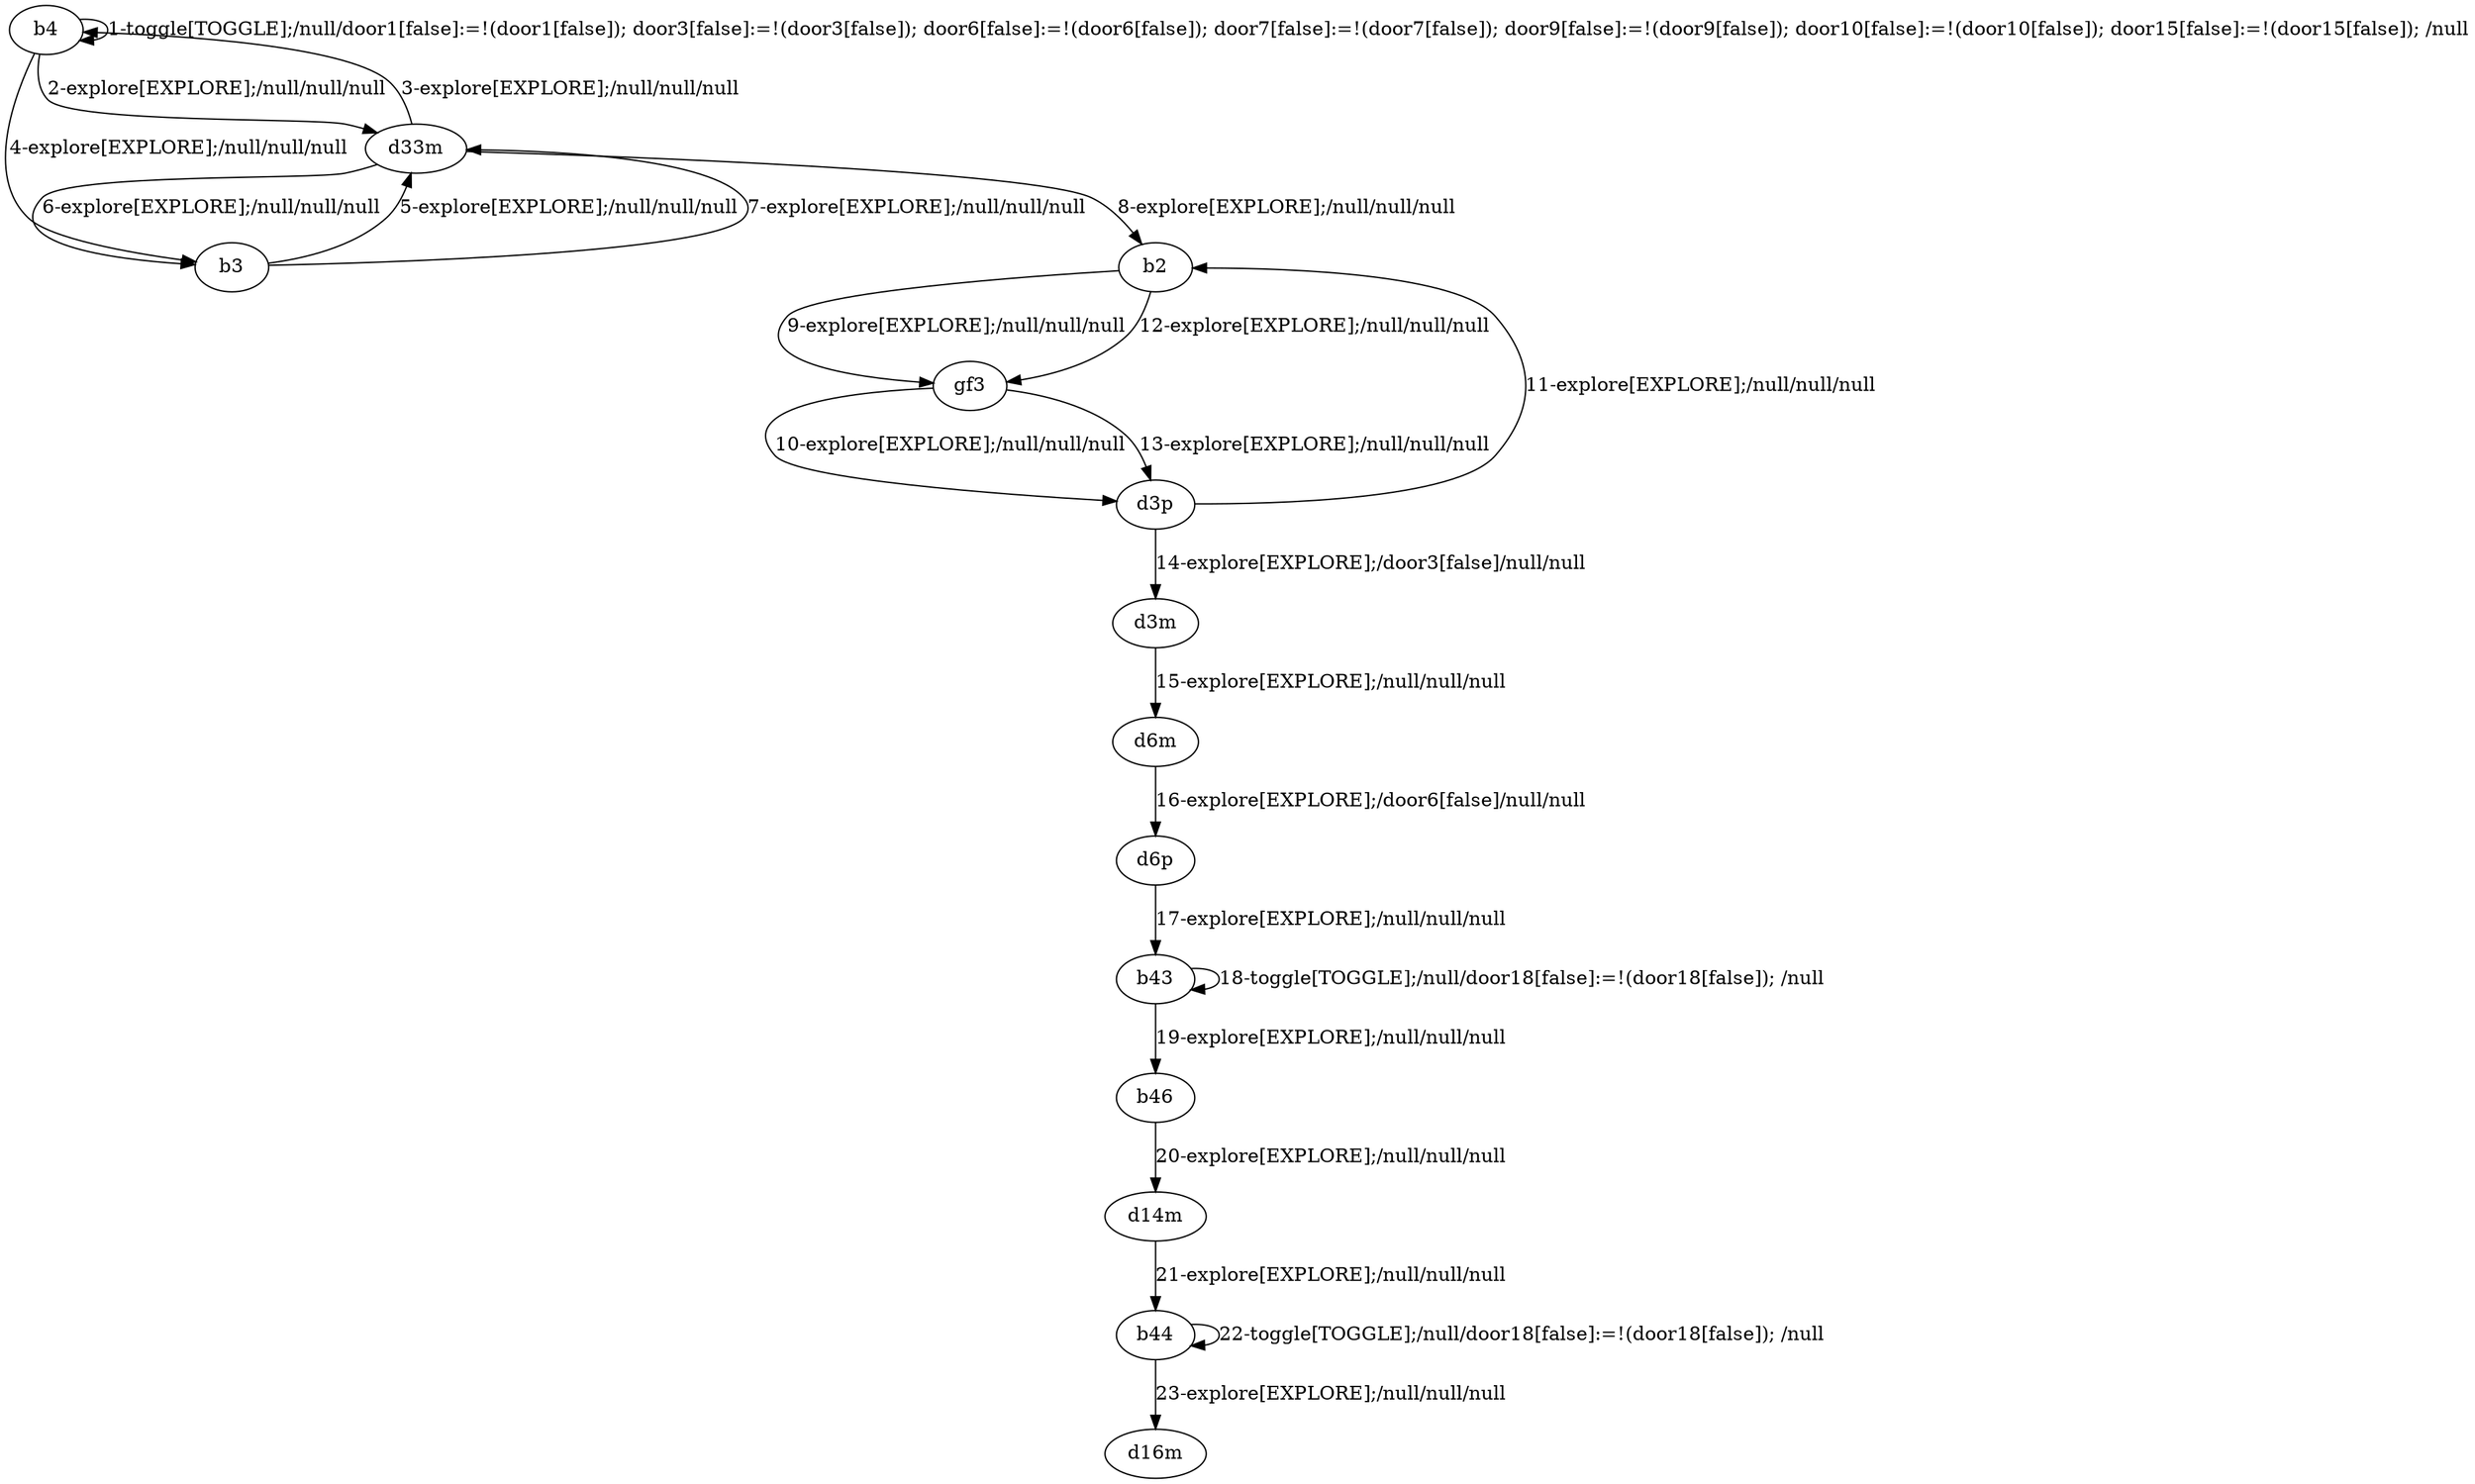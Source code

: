 # Total number of goals covered by this test: 5
# b46 --> d14m
# d6p --> b43
# b43 --> b43
# b43 --> b46
# d14m --> b44

digraph g {
"b4" -> "b4" [label = "1-toggle[TOGGLE];/null/door1[false]:=!(door1[false]); door3[false]:=!(door3[false]); door6[false]:=!(door6[false]); door7[false]:=!(door7[false]); door9[false]:=!(door9[false]); door10[false]:=!(door10[false]); door15[false]:=!(door15[false]); /null"];
"b4" -> "d33m" [label = "2-explore[EXPLORE];/null/null/null"];
"d33m" -> "b4" [label = "3-explore[EXPLORE];/null/null/null"];
"b4" -> "b3" [label = "4-explore[EXPLORE];/null/null/null"];
"b3" -> "d33m" [label = "5-explore[EXPLORE];/null/null/null"];
"d33m" -> "b3" [label = "6-explore[EXPLORE];/null/null/null"];
"b3" -> "d33m" [label = "7-explore[EXPLORE];/null/null/null"];
"d33m" -> "b2" [label = "8-explore[EXPLORE];/null/null/null"];
"b2" -> "gf3" [label = "9-explore[EXPLORE];/null/null/null"];
"gf3" -> "d3p" [label = "10-explore[EXPLORE];/null/null/null"];
"d3p" -> "b2" [label = "11-explore[EXPLORE];/null/null/null"];
"b2" -> "gf3" [label = "12-explore[EXPLORE];/null/null/null"];
"gf3" -> "d3p" [label = "13-explore[EXPLORE];/null/null/null"];
"d3p" -> "d3m" [label = "14-explore[EXPLORE];/door3[false]/null/null"];
"d3m" -> "d6m" [label = "15-explore[EXPLORE];/null/null/null"];
"d6m" -> "d6p" [label = "16-explore[EXPLORE];/door6[false]/null/null"];
"d6p" -> "b43" [label = "17-explore[EXPLORE];/null/null/null"];
"b43" -> "b43" [label = "18-toggle[TOGGLE];/null/door18[false]:=!(door18[false]); /null"];
"b43" -> "b46" [label = "19-explore[EXPLORE];/null/null/null"];
"b46" -> "d14m" [label = "20-explore[EXPLORE];/null/null/null"];
"d14m" -> "b44" [label = "21-explore[EXPLORE];/null/null/null"];
"b44" -> "b44" [label = "22-toggle[TOGGLE];/null/door18[false]:=!(door18[false]); /null"];
"b44" -> "d16m" [label = "23-explore[EXPLORE];/null/null/null"];
}